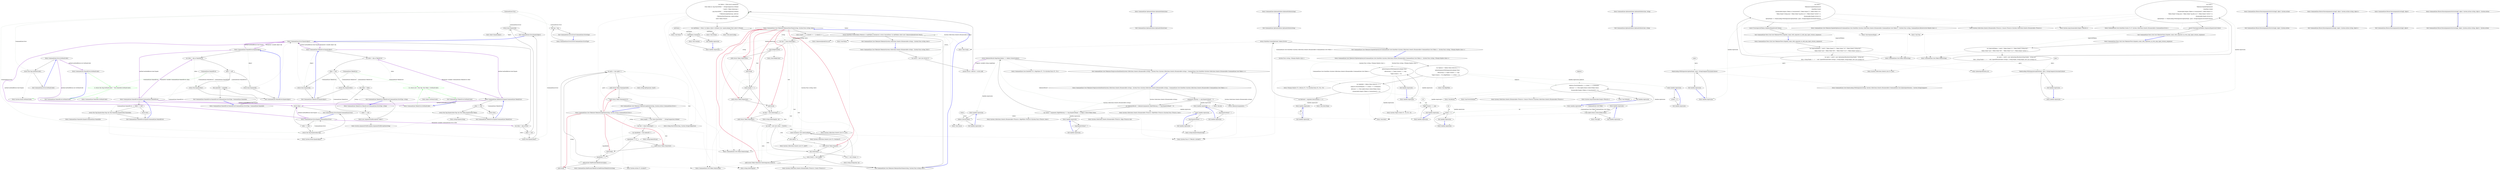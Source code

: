 digraph  {
d34 [cluster="CommandLine.TokenError.GetHashCode()", color=green, community=0, label="14: return new { this.Tag, this.Token }.GetHashCode();", span="164-164"];
d87 [label="CommandLine.TokenError", span=""];
d33 [cluster="CommandLine.TokenError.GetHashCode()", label="Entry CommandLine.TokenError.GetHashCode()", span="162-162"];
d35 [cluster="CommandLine.TokenError.GetHashCode()", label="Exit CommandLine.TokenError.GetHashCode()", span="162-162"];
d36 [cluster="object.GetHashCode()", label="Entry object.GetHashCode()", span="0-0"];
d55 [cluster="CommandLine.NamedError.GetHashCode()", color=green, community=0, label="4: return this.Tag.GetHashCode() ^ this.NameInfo.GetHashCode();", span="237-237"];
d88 [label="CommandLine.NamedError", span=""];
d54 [cluster="CommandLine.NamedError.GetHashCode()", label="Entry CommandLine.NamedError.GetHashCode()", span="235-235"];
d56 [cluster="CommandLine.NamedError.GetHashCode()", label="Exit CommandLine.NamedError.GetHashCode()", span="235-235"];
d14 [cluster="System.Enum.GetHashCode()", label="Entry System.Enum.GetHashCode()", span="0-0"];
d57 [cluster="CommandLine.NameInfo.GetHashCode()", label="Entry CommandLine.NameInfo.GetHashCode()", span="98-98"];
d23 [cluster="CommandLine.TokenError.TokenError(CommandLine.ErrorType, string)", label="this.token = token", span="131-131"];
d29 [cluster="CommandLine.TokenError.Equals(object)", label="return this.Equals(other);", span="152-152"];
d30 [cluster="CommandLine.TokenError.Equals(object)", label="return base.Equals(obj);", span="155-155"];
d39 [cluster="CommandLine.TokenError.Equals(CommandLine.TokenError)", label="return this.Tag.Equals(other.Tag) && this.Token.Equals(other.Token);", span="179-179"];
d11 [cluster="CommandLine.Error.GetHashCode()", label="Entry CommandLine.Error.GetHashCode()", span="98-98"];
d45 [cluster="CommandLine.NamedError.NamedError(CommandLine.ErrorType, CommandLine.NameInfo)", label="this.nameInfo = nameInfo", span="204-204"];
d50 [cluster="CommandLine.NamedError.Equals(object)", label="return this.Equals(other);", span="225-225"];
d51 [cluster="CommandLine.NamedError.Equals(object)", label="return base.Equals(obj);", span="228-228"];
d60 [cluster="CommandLine.NamedError.Equals(CommandLine.NamedError)", label="return this.Tag.Equals(other.Tag) && this.NameInfo.Equals(other.NameInfo);", span="252-252"];
d12 [cluster="CommandLine.Error.GetHashCode()", label="return this.Tag.GetHashCode();", span="100-100"];
d20 [cluster="CommandLine.TokenError.TokenError(CommandLine.ErrorType, string)", label="Entry CommandLine.TokenError.TokenError(CommandLine.ErrorType, string)", span="126-126"];
d21 [cluster="CommandLine.TokenError.TokenError(CommandLine.ErrorType, string)", label="token == null", span="129-129"];
d24 [cluster="CommandLine.TokenError.TokenError(CommandLine.ErrorType, string)", label="Exit CommandLine.TokenError.TokenError(CommandLine.ErrorType, string)", span="126-126"];
d27 [cluster="CommandLine.TokenError.Equals(object)", label="var other = obj as TokenError", span="149-149"];
d28 [cluster="CommandLine.TokenError.Equals(object)", label="other != null", span="150-150"];
d31 [cluster="CommandLine.TokenError.Equals(object)", label="Exit CommandLine.TokenError.Equals(object)", span="147-147"];
d32 [cluster="CommandLine.TokenError.Equals(CommandLine.TokenError)", label="Entry CommandLine.TokenError.Equals(CommandLine.TokenError)", span="172-172"];
d26 [cluster="CommandLine.TokenError.Equals(object)", label="Entry CommandLine.TokenError.Equals(object)", span="147-147"];
d3 [cluster="CommandLine.Error.Equals(object)", label="Entry CommandLine.Error.Equals(object)", span="83-83"];
d37 [cluster="CommandLine.TokenError.Equals(CommandLine.TokenError)", label="other == null", span="174-174"];
d40 [cluster="CommandLine.TokenError.Equals(CommandLine.TokenError)", label="Exit CommandLine.TokenError.Equals(CommandLine.TokenError)", span="172-172"];
d19 [cluster="System.Enum.Equals(object)", label="Entry System.Enum.Equals(object)", span="0-0"];
d41 [cluster="string.Equals(string)", label="Entry string.Equals(string)", span="0-0"];
d13 [cluster="CommandLine.Error.GetHashCode()", label="Exit CommandLine.Error.GetHashCode()", span="98-98"];
d44 [cluster="CommandLine.NamedError.NamedError(CommandLine.ErrorType, CommandLine.NameInfo)", label="Entry CommandLine.NamedError.NamedError(CommandLine.ErrorType, CommandLine.NameInfo)", span="201-201"];
d46 [cluster="CommandLine.NamedError.NamedError(CommandLine.ErrorType, CommandLine.NameInfo)", label="Exit CommandLine.NamedError.NamedError(CommandLine.ErrorType, CommandLine.NameInfo)", span="201-201"];
d48 [cluster="CommandLine.NamedError.Equals(object)", label="var other = obj as NamedError", span="222-222"];
d49 [cluster="CommandLine.NamedError.Equals(object)", label="other != null", span="223-223"];
d52 [cluster="CommandLine.NamedError.Equals(object)", label="Exit CommandLine.NamedError.Equals(object)", span="220-220"];
d53 [cluster="CommandLine.NamedError.Equals(CommandLine.NamedError)", label="Entry CommandLine.NamedError.Equals(CommandLine.NamedError)", span="245-245"];
d47 [cluster="CommandLine.NamedError.Equals(object)", label="Entry CommandLine.NamedError.Equals(object)", span="220-220"];
d58 [cluster="CommandLine.NamedError.Equals(CommandLine.NamedError)", label="other == null", span="247-247"];
d61 [cluster="CommandLine.NamedError.Equals(CommandLine.NamedError)", label="Exit CommandLine.NamedError.Equals(CommandLine.NamedError)", span="245-245"];
d62 [cluster="CommandLine.NameInfo.Equals(CommandLine.NameInfo)", label="Entry CommandLine.NameInfo.Equals(CommandLine.NameInfo)", span="108-108"];
d86 [label="CommandLine.Error", span=""];
d22 [cluster="CommandLine.TokenError.TokenError(CommandLine.ErrorType, string)", label="throw new ArgumentNullException(''token'');", span="129-129"];
d16 [cluster="CommandLine.Error.Equals(CommandLine.Error)", label="return false;", span="112-112"];
d8 [cluster="CommandLine.Error.Equals(object)", label="Exit CommandLine.Error.Equals(object)", span="83-83"];
d4 [cluster="CommandLine.Error.Equals(object)", label="var other = obj as Error", span="85-85"];
d7 [cluster="CommandLine.Error.Equals(object)", label="return base.Equals(obj);", span="91-91"];
d9 [cluster="CommandLine.Error.Equals(CommandLine.Error)", label="Entry CommandLine.Error.Equals(CommandLine.Error)", span="108-108"];
d38 [cluster="CommandLine.TokenError.Equals(CommandLine.TokenError)", label="return false;", span="176-176"];
d17 [cluster="CommandLine.Error.Equals(CommandLine.Error)", label="return this.Tag.Equals(other.Tag);", span="115-115"];
d59 [cluster="CommandLine.NamedError.Equals(CommandLine.NamedError)", label="return false;", span="249-249"];
d1 [cluster="CommandLine.Error.Error(CommandLine.ErrorType)", label="this.tag = tag", span="67-67"];
d6 [cluster="CommandLine.Error.Equals(object)", label="return this.Equals(other);", span="88-88"];
d25 [cluster="System.ArgumentNullException.ArgumentNullException(string)", label="Entry System.ArgumentNullException.ArgumentNullException(string)", span="0-0"];
d15 [cluster="CommandLine.Error.Equals(CommandLine.Error)", label="other == null", span="110-110"];
d18 [cluster="CommandLine.Error.Equals(CommandLine.Error)", label="Exit CommandLine.Error.Equals(CommandLine.Error)", span="108-108"];
d5 [cluster="CommandLine.Error.Equals(object)", label="other != null", span="86-86"];
d10 [cluster="object.Equals(object)", label="Entry object.Equals(object)", span="0-0"];
d0 [cluster="CommandLine.Error.Error(CommandLine.ErrorType)", label="Entry CommandLine.Error.Error(CommandLine.ErrorType)", span="65-65"];
d2 [cluster="CommandLine.Error.Error(CommandLine.ErrorType)", label="Exit CommandLine.Error.Error(CommandLine.ErrorType)", span="65-65"];
m0_130 [cluster="string.Split(params char[])", file="NameInfo.cs", label="Entry string.Split(params char[])", span="0-0"];
m0_62 [cluster="CSharpx.Maybe<T1>.Return<T1, T2>(System.Func<T1, T2>, T2)", file="NameInfo.cs", label="Entry CSharpx.Maybe<T1>.Return<T1, T2>(System.Func<T1, T2>, T2)", span="126-126"];
m0_14 [cluster="Unk.nameLookup", file="NameInfo.cs", label="Entry Unk.nameLookup", span=""];
m0_75 [cluster="System.Collections.Generic.IEnumerable<TSource>.Concat<TSource>(System.Collections.Generic.IEnumerable<TSource>)", file="NameInfo.cs", label="Entry System.Collections.Generic.IEnumerable<TSource>.Concat<TSource>(System.Collections.Generic.IEnumerable<TSource>)", span="0-0"];
m0_128 [cluster="CommandLine.BadFormatTokenError.BadFormatTokenError(string)", file="NameInfo.cs", label="Entry CommandLine.BadFormatTokenError.BadFormatTokenError(string)", span="196-196"];
m0_8 [cluster="string.StartsWith(string, System.StringComparison)", file="NameInfo.cs", label="Entry string.StartsWith(string, System.StringComparison)", span="0-0"];
m0_56 [cluster="Unk.SkipWhile", file="NameInfo.cs", label="Entry Unk.SkipWhile", span=""];
m0_108 [cluster="CommandLine.Core.Token.Name(string)", file="NameInfo.cs", label="Entry CommandLine.Core.Token.Name(string)", span="19-19"];
m0_129 [cluster="System.Action<T>.Invoke(T)", file="NameInfo.cs", label="Entry System.Action<T>.Invoke(T)", span="0-0"];
m0_30 [cluster="Unk.Any", file="NameInfo.cs", label="Entry Unk.Any", span=""];
m0_9 [cluster="CommandLine.Core.Token.Value(string)", file="NameInfo.cs", label="Entry CommandLine.Core.Token.Value(string)", span="24-24"];
m0_13 [cluster="Unk.IsName", file="NameInfo.cs", label="Entry Unk.IsName", span=""];
m0_32 [cluster="System.Func<T, TResult>.Invoke(T)", file="NameInfo.cs", label="Entry System.Func<T, TResult>.Invoke(T)", span="0-0"];
m0_15 [cluster="Unk.Where", file="NameInfo.cs", label="Entry Unk.Where", span=""];
m0_18 [cluster="Unk.Create", file="NameInfo.cs", label="Entry Unk.Create", span=""];
m0_74 [cluster="System.Linq.Enumerable.Empty<TResult>()", file="NameInfo.cs", label="Entry System.Linq.Enumerable.Empty<TResult>()", span="0-0"];
m0_109 [cluster="string.Substring(int, int)", file="NameInfo.cs", label="Entry string.Substring(int, int)", span="0-0"];
m0_110 [cluster="string.String(char, int)", file="NameInfo.cs", label="Entry string.String(char, int)", span="0-0"];
m0_22 [cluster="Unk.Contains", file="NameInfo.cs", label="Entry Unk.Contains", span=""];
m0_73 [cluster="Unk.ToMaybe", file="NameInfo.cs", label="Entry Unk.ToMaybe", span=""];
m0_61 [cluster="System.Tuple.Create<T1, T2>(T1, T2)", file="NameInfo.cs", label="Entry System.Tuple.Create<T1, T2>(T1, T2)", span="0-0"];
m0_80 [cluster="lambda expression", file="NameInfo.cs", label="Entry lambda expression", span="56-56"];
m0_20 [cluster="lambda expression", file="NameInfo.cs", label="!unkTokens.Contains(x)", span="29-29"];
m0_19 [cluster="lambda expression", file="NameInfo.cs", label="Entry lambda expression", span="29-29"];
m0_21 [cluster="lambda expression", file="NameInfo.cs", label="Exit lambda expression", span="29-29"];
m0_37 [cluster="lambda expression", file="NameInfo.cs", label="Entry lambda expression", span="36-36"];
m0_41 [cluster="lambda expression", file="NameInfo.cs", label="Entry lambda expression", span="38-38"];
m0_44 [cluster="lambda expression", file="NameInfo.cs", label="Entry lambda expression", span="39-39"];
m0_48 [cluster="lambda expression", file="NameInfo.cs", label="tokens.Concat(values)", span="40-40"];
m0_47 [cluster="lambda expression", file="NameInfo.cs", label="Entry lambda expression", span="40-40"];
m0_38 [cluster="lambda expression", file="NameInfo.cs", label="arg.EqualsOrdinal(''--'')", span="36-36"];
m0_39 [cluster="lambda expression", file="NameInfo.cs", label="Exit lambda expression", span="36-36"];
m0_42 [cluster="lambda expression", file="NameInfo.cs", label="!arg.EqualsOrdinal(''--'')", span="38-38"];
m0_43 [cluster="lambda expression", file="NameInfo.cs", label="Exit lambda expression", span="38-38"];
m0_45 [cluster="lambda expression", file="NameInfo.cs", label="!arg.EqualsOrdinal(''--'')", span="39-39"];
m0_46 [cluster="lambda expression", file="NameInfo.cs", label="Exit lambda expression", span="39-39"];
m0_49 [cluster="lambda expression", file="NameInfo.cs", label="Exit lambda expression", span="40-40"];
m0_59 [cluster="lambda expression", file="NameInfo.cs", label="optionSequenceWithSeparatorLookup(t.Text)\r\n                    .Return(sep => Tuple.Create(i + 1, sep),\r\n                        Tuple.Create(-1, '\0'))", span="50-52"];
m0_58 [cluster="lambda expression", file="NameInfo.cs", label="Entry lambda expression", span="49-52"];
m0_66 [cluster="lambda expression", file="NameInfo.cs", label="Entry lambda expression", span="52-52"];
m0_70 [cluster="lambda expression", file="NameInfo.cs", label="replaces.FirstOrDefault(x => x.Item1 == i).ToMaybe()\r\n                            .Return(r => t.Text.Split(r.Item2).Select(Token.Value),\r\n                                Enumerable.Empty<Token>().Concat(new[]{ t }))", span="55-57"];
m0_69 [cluster="lambda expression", file="NameInfo.cs", label="Entry lambda expression", span="54-57"];
m0_84 [cluster="lambda expression", file="NameInfo.cs", label="Entry lambda expression", span="59-59"];
m0_64 [cluster="lambda expression", file="NameInfo.cs", label="Tuple.Create(i + 1, sep)", span="51-51"];
m0_60 [cluster="lambda expression", file="NameInfo.cs", label="Exit lambda expression", span="49-52"];
m0_63 [cluster="lambda expression", file="NameInfo.cs", label="Entry lambda expression", span="51-51"];
m0_65 [cluster="lambda expression", file="NameInfo.cs", label="Exit lambda expression", span="51-51"];
m0_67 [cluster="lambda expression", file="NameInfo.cs", label="x.Item1 < 0", span="52-52"];
m0_68 [cluster="lambda expression", file="NameInfo.cs", label="Exit lambda expression", span="52-52"];
m0_78 [cluster="lambda expression", file="NameInfo.cs", label="x.Item1 == i", span="55-55"];
m0_81 [cluster="lambda expression", file="NameInfo.cs", label="t.Text.Split(r.Item2).Select(Token.Value)", span="56-56"];
m0_71 [cluster="lambda expression", file="NameInfo.cs", label="Exit lambda expression", span="54-57"];
m0_77 [cluster="lambda expression", file="NameInfo.cs", label="Entry lambda expression", span="55-55"];
m0_79 [cluster="lambda expression", file="NameInfo.cs", label="Exit lambda expression", span="55-55"];
m0_82 [cluster="lambda expression", file="NameInfo.cs", label="Exit lambda expression", span="56-56"];
m0_85 [cluster="lambda expression", file="NameInfo.cs", label=x, span="59-59"];
m0_86 [cluster="lambda expression", file="NameInfo.cs", label="Exit lambda expression", span="59-59"];
m0_34 [cluster="System.Collections.Generic.IEnumerable<TSource>.Skip<TSource>(int)", file="NameInfo.cs", label="Entry System.Collections.Generic.IEnumerable<TSource>.Skip<TSource>(int)", span="0-0"];
m0_10 [cluster="CommandLine.Core.Tokenizer.TokenizeLongName(string, System.Action<CommandLine.Error>)", file="NameInfo.cs", label="Entry CommandLine.Core.Tokenizer.TokenizeLongName(string, System.Action<CommandLine.Error>)", span="109-109"];
m0_114 [cluster="CommandLine.Core.Tokenizer.TokenizeLongName(string, System.Action<CommandLine.Error>)", file="NameInfo.cs", label="value.Length > 2 && value.StartsWith(''--'', StringComparison.Ordinal)", span="113-113"];
m0_118 [cluster="CommandLine.Core.Tokenizer.TokenizeLongName(string, System.Action<CommandLine.Error>)", file="NameInfo.cs", label="yield return Token.Name(text);", span="119-119"];
m0_119 [cluster="CommandLine.Core.Tokenizer.TokenizeLongName(string, System.Action<CommandLine.Error>)", file="NameInfo.cs", label="yield break;", span="120-120"];
m0_122 [cluster="CommandLine.Core.Tokenizer.TokenizeLongName(string, System.Action<CommandLine.Error>)", file="NameInfo.cs", label="yield break;", span="125-125"];
m0_124 [cluster="CommandLine.Core.Tokenizer.TokenizeLongName(string, System.Action<CommandLine.Error>)", file="NameInfo.cs", label="yield return Token.Name(parts[0]);", span="128-128"];
m0_125 [cluster="CommandLine.Core.Tokenizer.TokenizeLongName(string, System.Action<CommandLine.Error>)", file="NameInfo.cs", label="yield return Token.Value(parts[1]);", span="129-129"];
m0_115 [cluster="CommandLine.Core.Tokenizer.TokenizeLongName(string, System.Action<CommandLine.Error>)", file="NameInfo.cs", label="var text = value.Substring(2)", span="115-115"];
m0_121 [cluster="CommandLine.Core.Tokenizer.TokenizeLongName(string, System.Action<CommandLine.Error>)", file="NameInfo.cs", label="onError(new BadFormatTokenError(value))", span="124-124"];
m0_116 [cluster="CommandLine.Core.Tokenizer.TokenizeLongName(string, System.Action<CommandLine.Error>)", file="NameInfo.cs", label="var equalIndex = text.IndexOf('=')", span="116-116"];
m0_123 [cluster="CommandLine.Core.Tokenizer.TokenizeLongName(string, System.Action<CommandLine.Error>)", file="NameInfo.cs", label="var parts = text.Split('=')", span="127-127"];
m0_117 [cluster="CommandLine.Core.Tokenizer.TokenizeLongName(string, System.Action<CommandLine.Error>)", file="NameInfo.cs", label="equalIndex <= 0", span="117-117"];
m0_120 [cluster="CommandLine.Core.Tokenizer.TokenizeLongName(string, System.Action<CommandLine.Error>)", file="NameInfo.cs", label="equalIndex == 1", span="122-122"];
m0_126 [cluster="CommandLine.Core.Tokenizer.TokenizeLongName(string, System.Action<CommandLine.Error>)", file="NameInfo.cs", label="Exit CommandLine.Core.Tokenizer.TokenizeLongName(string, System.Action<CommandLine.Error>)", span="109-109"];
m0_33 [cluster="System.Collections.Generic.IEnumerable<TSource>.SkipWhile<TSource>(System.Func<TSource, bool>)", file="NameInfo.cs", label="Entry System.Collections.Generic.IEnumerable<TSource>.SkipWhile<TSource>(System.Func<TSource, bool>)", span="0-0"];
m0_17 [cluster="Unk.Concat", file="NameInfo.cs", label="Entry Unk.Concat", span=""];
m0_40 [cluster="string.EqualsOrdinal(string)", file="NameInfo.cs", label="Entry string.EqualsOrdinal(string)", span="35-35"];
m0_31 [cluster="System.Collections.Generic.IEnumerable<TSource>.TakeWhile<TSource>(System.Func<TSource, bool>)", file="NameInfo.cs", label="Entry System.Collections.Generic.IEnumerable<TSource>.TakeWhile<TSource>(System.Func<TSource, bool>)", span="0-0"];
m0_127 [cluster="string.IndexOf(char)", file="NameInfo.cs", label="Entry string.IndexOf(char)", span="0-0"];
m0_35 [cluster="Unk.Select", file="NameInfo.cs", label="Entry Unk.Select", span=""];
m0_36 [cluster="CommandLine.Core.StatePair<T1>.MapValue<T1, T2>(System.Func<T1, T2>)", file="NameInfo.cs", label="Entry CommandLine.Core.StatePair<T1>.MapValue<T1, T2>(System.Func<T1, T2>)", span="66-66"];
m0_0 [cluster="CommandLine.Core.Tokenizer.Tokenize(System.Collections.Generic.IEnumerable<string>, System.Func<string, bool>)", file="NameInfo.cs", label="Entry CommandLine.Core.Tokenizer.Tokenize(System.Collections.Generic.IEnumerable<string>, System.Func<string, bool>)", span="12-12"];
m0_1 [cluster="CommandLine.Core.Tokenizer.Tokenize(System.Collections.Generic.IEnumerable<string>, System.Func<string, bool>)", file="NameInfo.cs", label="var errors = new List<Error>()", span="16-16"];
m0_3 [cluster="CommandLine.Core.Tokenizer.Tokenize(System.Collections.Generic.IEnumerable<string>, System.Func<string, bool>)", file="NameInfo.cs", label="var tokens = (from arg in arguments\r\n                          from token in !arg.StartsWith(''-'', StringComparison.Ordinal)\r\n                               ? new[] { Token.Value(arg) }\r\n                               : arg.StartsWith(''--'', StringComparison.Ordinal)\r\n                                     ? TokenizeLongName(arg, onError)\r\n                                     : TokenizeShortName(arg, nameLookup)\r\n                          select token).ToList()", span="19-25"];
m0_4 [cluster="CommandLine.Core.Tokenizer.Tokenize(System.Collections.Generic.IEnumerable<string>, System.Func<string, bool>)", file="NameInfo.cs", label="var unkTokens = (from t in tokens where t.IsName() && !nameLookup(t.Text) select t).ToList()", span="27-27"];
m0_2 [cluster="CommandLine.Core.Tokenizer.Tokenize(System.Collections.Generic.IEnumerable<string>, System.Func<string, bool>)", file="NameInfo.cs", label="Action<Error> onError = errors.Add", span="17-17"];
m0_5 [cluster="CommandLine.Core.Tokenizer.Tokenize(System.Collections.Generic.IEnumerable<string>, System.Func<string, bool>)", file="NameInfo.cs", label="return StatePair.Create(tokens.Where(x=>!unkTokens.Contains(x)), errors.Concat(from t in unkTokens select new UnknownOptionError(t.Text)));", span="29-29"];
m0_6 [cluster="CommandLine.Core.Tokenizer.Tokenize(System.Collections.Generic.IEnumerable<string>, System.Func<string, bool>)", file="NameInfo.cs", label="Exit CommandLine.Core.Tokenizer.Tokenize(System.Collections.Generic.IEnumerable<string>, System.Func<string, bool>)", span="12-12"];
m0_23 [cluster="CommandLine.Core.Tokenizer.PreprocessDashDash(System.Collections.Generic.IEnumerable<string>, System.Func<System.Collections.Generic.IEnumerable<string>, CommandLine.Core.StatePair<System.Collections.Generic.IEnumerable<CommandLine.Core.Token>>>)", file="NameInfo.cs", label="Entry CommandLine.Core.Tokenizer.PreprocessDashDash(System.Collections.Generic.IEnumerable<string>, System.Func<System.Collections.Generic.IEnumerable<string>, CommandLine.Core.StatePair<System.Collections.Generic.IEnumerable<CommandLine.Core.Token>>>)", span="32-32"];
m0_24 [cluster="CommandLine.Core.Tokenizer.PreprocessDashDash(System.Collections.Generic.IEnumerable<string>, System.Func<System.Collections.Generic.IEnumerable<string>, CommandLine.Core.StatePair<System.Collections.Generic.IEnumerable<CommandLine.Core.Token>>>)", file="NameInfo.cs", label="arguments.Any(arg => arg.EqualsOrdinal(''--''))", span="36-36"];
m0_25 [cluster="CommandLine.Core.Tokenizer.PreprocessDashDash(System.Collections.Generic.IEnumerable<string>, System.Func<System.Collections.Generic.IEnumerable<string>, CommandLine.Core.StatePair<System.Collections.Generic.IEnumerable<CommandLine.Core.Token>>>)", file="NameInfo.cs", label="var tokenizerResult = tokenizer(arguments.TakeWhile(arg => !arg.EqualsOrdinal(''--'')))", span="38-38"];
m0_26 [cluster="CommandLine.Core.Tokenizer.PreprocessDashDash(System.Collections.Generic.IEnumerable<string>, System.Func<System.Collections.Generic.IEnumerable<string>, CommandLine.Core.StatePair<System.Collections.Generic.IEnumerable<CommandLine.Core.Token>>>)", file="NameInfo.cs", label="var values = arguments.SkipWhile(arg => !arg.EqualsOrdinal(''--'')).Skip(1).Select(Token.Value)", span="39-39"];
m0_28 [cluster="CommandLine.Core.Tokenizer.PreprocessDashDash(System.Collections.Generic.IEnumerable<string>, System.Func<System.Collections.Generic.IEnumerable<string>, CommandLine.Core.StatePair<System.Collections.Generic.IEnumerable<CommandLine.Core.Token>>>)", file="NameInfo.cs", label="return tokenizer(arguments);", span="42-42"];
m0_27 [cluster="CommandLine.Core.Tokenizer.PreprocessDashDash(System.Collections.Generic.IEnumerable<string>, System.Func<System.Collections.Generic.IEnumerable<string>, CommandLine.Core.StatePair<System.Collections.Generic.IEnumerable<CommandLine.Core.Token>>>)", file="NameInfo.cs", label="return tokenizerResult.MapValue(tokens => tokens.Concat(values));", span="40-40"];
m0_29 [cluster="CommandLine.Core.Tokenizer.PreprocessDashDash(System.Collections.Generic.IEnumerable<string>, System.Func<System.Collections.Generic.IEnumerable<string>, CommandLine.Core.StatePair<System.Collections.Generic.IEnumerable<CommandLine.Core.Token>>>)", file="NameInfo.cs", label="Exit CommandLine.Core.Tokenizer.PreprocessDashDash(System.Collections.Generic.IEnumerable<string>, System.Func<System.Collections.Generic.IEnumerable<string>, CommandLine.Core.StatePair<System.Collections.Generic.IEnumerable<CommandLine.Core.Token>>>)", span="32-32"];
m0_12 [cluster="Unk.ToList", file="NameInfo.cs", label="Entry Unk.ToList", span=""];
m0_76 [cluster="Unk.Return", file="NameInfo.cs", label="Entry Unk.Return", span=""];
m0_112 [cluster="System.Collections.Generic.List<T>.Add(T)", file="NameInfo.cs", label="Entry System.Collections.Generic.List<T>.Add(T)", span="0-0"];
m0_107 [cluster="char.IsDigit(char)", file="NameInfo.cs", label="Entry char.IsDigit(char)", span="0-0"];
m0_7 [cluster="System.Collections.Generic.List<T>.List()", file="NameInfo.cs", label="Entry System.Collections.Generic.List<T>.List()", span="0-0"];
m0_16 [cluster="UnknownOptionError.cstr", file="NameInfo.cs", label="Entry UnknownOptionError.cstr", span=""];
m0_113 [cluster="System.Collections.Generic.IEnumerable<TSource>.Count<TSource>()", file="NameInfo.cs", label="Entry System.Collections.Generic.IEnumerable<TSource>.Count<TSource>()", span="0-0"];
m0_57 [cluster="Unk.SelectMany", file="NameInfo.cs", label="Entry Unk.SelectMany", span=""];
m0_72 [cluster="Unk.FirstOrDefault", file="NameInfo.cs", label="Entry Unk.FirstOrDefault", span=""];
m0_83 [cluster="Unk.Split", file="NameInfo.cs", label="Entry Unk.Split", span=""];
m0_11 [cluster="CommandLine.Core.Tokenizer.TokenizeShortName(string, System.Func<string, bool>)", file="NameInfo.cs", label="Entry CommandLine.Core.Tokenizer.TokenizeShortName(string, System.Func<string, bool>)", span="64-64"];
m0_87 [cluster="CommandLine.Core.Tokenizer.TokenizeShortName(string, System.Func<string, bool>)", file="NameInfo.cs", label="value.Length > 1 || value[0] == '-' || value[1] != '-'", span="68-68"];
m0_90 [cluster="CommandLine.Core.Tokenizer.TokenizeShortName(string, System.Func<string, bool>)", file="NameInfo.cs", label="yield return Token.Value(value);", span="74-74"];
m0_91 [cluster="CommandLine.Core.Tokenizer.TokenizeShortName(string, System.Func<string, bool>)", file="NameInfo.cs", label="yield break;", span="75-75"];
m0_93 [cluster="CommandLine.Core.Tokenizer.TokenizeShortName(string, System.Func<string, bool>)", file="NameInfo.cs", label="yield return Token.Name(text);", span="80-80"];
m0_94 [cluster="CommandLine.Core.Tokenizer.TokenizeShortName(string, System.Func<string, bool>)", file="NameInfo.cs", label="yield break;", span="81-81"];
m0_96 [cluster="CommandLine.Core.Tokenizer.TokenizeShortName(string, System.Func<string, bool>)", file="NameInfo.cs", label="yield return Token.Name(first);", span="85-85"];
m0_102 [cluster="CommandLine.Core.Tokenizer.TokenizeShortName(string, System.Func<string, bool>)", file="NameInfo.cs", label="yield return Token.Name(n);", span="95-95"];
m0_104 [cluster="CommandLine.Core.Tokenizer.TokenizeShortName(string, System.Func<string, bool>)", file="NameInfo.cs", label="yield return Token.Value(text.Substring(seen.Count()));", span="104-104"];
m0_88 [cluster="CommandLine.Core.Tokenizer.TokenizeShortName(string, System.Func<string, bool>)", file="NameInfo.cs", label="var text = value.Substring(1)", span="70-70"];
m0_92 [cluster="CommandLine.Core.Tokenizer.TokenizeShortName(string, System.Func<string, bool>)", file="NameInfo.cs", label="value.Length == 2", span="78-78"];
m0_100 [cluster="CommandLine.Core.Tokenizer.TokenizeShortName(string, System.Func<string, bool>)", file="NameInfo.cs", label="!seen.Contains(c) && nameLookup(n)", span="92-92"];
m0_89 [cluster="CommandLine.Core.Tokenizer.TokenizeShortName(string, System.Func<string, bool>)", file="NameInfo.cs", label="char.IsDigit(text[0])", span="72-72"];
m0_95 [cluster="CommandLine.Core.Tokenizer.TokenizeShortName(string, System.Func<string, bool>)", file="NameInfo.cs", label="var first = text.Substring(0, 1)", span="84-84"];
m0_98 [cluster="CommandLine.Core.Tokenizer.TokenizeShortName(string, System.Func<string, bool>)", file="NameInfo.cs", label="text.Substring(1)", span="89-89"];
m0_103 [cluster="CommandLine.Core.Tokenizer.TokenizeShortName(string, System.Func<string, bool>)", file="NameInfo.cs", label="seen.Count() < text.Length", span="102-102"];
m0_97 [cluster="CommandLine.Core.Tokenizer.TokenizeShortName(string, System.Func<string, bool>)", file="NameInfo.cs", label="var seen = new List<char> { first[0] }", span="87-87"];
m0_101 [cluster="CommandLine.Core.Tokenizer.TokenizeShortName(string, System.Func<string, bool>)", file="NameInfo.cs", label="seen.Add(c)", span="94-94"];
m0_99 [cluster="CommandLine.Core.Tokenizer.TokenizeShortName(string, System.Func<string, bool>)", file="NameInfo.cs", label="var n = new string(c, 1)", span="91-91"];
m0_105 [cluster="CommandLine.Core.Tokenizer.TokenizeShortName(string, System.Func<string, bool>)", file="NameInfo.cs", label="Exit CommandLine.Core.Tokenizer.TokenizeShortName(string, System.Func<string, bool>)", span="64-64"];
m0_50 [cluster="CommandLine.Core.Tokenizer.ExplodeOptionList(CommandLine.Core.StatePair<System.Collections.Generic.IEnumerable<CommandLine.Core.Token>>, System.Func<string, CSharpx.Maybe<char>>)", file="NameInfo.cs", label="Entry CommandLine.Core.Tokenizer.ExplodeOptionList(CommandLine.Core.StatePair<System.Collections.Generic.IEnumerable<CommandLine.Core.Token>>, System.Func<string, CSharpx.Maybe<char>>)", span="45-45"];
m0_51 [cluster="CommandLine.Core.Tokenizer.ExplodeOptionList(CommandLine.Core.StatePair<System.Collections.Generic.IEnumerable<CommandLine.Core.Token>>, System.Func<string, CSharpx.Maybe<char>>)", file="NameInfo.cs", label="var replaces = tokens.Value.Select((t,i) =>\r\n                optionSequenceWithSeparatorLookup(t.Text)\r\n                    .Return(sep => Tuple.Create(i + 1, sep),\r\n                        Tuple.Create(-1, '\0'))).SkipWhile(x => x.Item1 < 0)", span="49-52"];
m0_52 [cluster="CommandLine.Core.Tokenizer.ExplodeOptionList(CommandLine.Core.StatePair<System.Collections.Generic.IEnumerable<CommandLine.Core.Token>>, System.Func<string, CSharpx.Maybe<char>>)", file="NameInfo.cs", label="var exploded = tokens.Value.Select((t, i) =>\r\n                        replaces.FirstOrDefault(x => x.Item1 == i).ToMaybe()\r\n                            .Return(r => t.Text.Split(r.Item2).Select(Token.Value),\r\n                                Enumerable.Empty<Token>().Concat(new[]{ t })))", span="54-57"];
m0_54 [cluster="CommandLine.Core.Tokenizer.ExplodeOptionList(CommandLine.Core.StatePair<System.Collections.Generic.IEnumerable<CommandLine.Core.Token>>, System.Func<string, CSharpx.Maybe<char>>)", file="NameInfo.cs", label="return StatePair.Create(flattened, tokens.Errors);", span="61-61"];
m0_53 [cluster="CommandLine.Core.Tokenizer.ExplodeOptionList(CommandLine.Core.StatePair<System.Collections.Generic.IEnumerable<CommandLine.Core.Token>>, System.Func<string, CSharpx.Maybe<char>>)", file="NameInfo.cs", label="var flattened = exploded.SelectMany(x => x)", span="59-59"];
m0_55 [cluster="CommandLine.Core.Tokenizer.ExplodeOptionList(CommandLine.Core.StatePair<System.Collections.Generic.IEnumerable<CommandLine.Core.Token>>, System.Func<string, CSharpx.Maybe<char>>)", file="NameInfo.cs", label="Exit CommandLine.Core.Tokenizer.ExplodeOptionList(CommandLine.Core.StatePair<System.Collections.Generic.IEnumerable<CommandLine.Core.Token>>, System.Func<string, CSharpx.Maybe<char>>)", span="45-45"];
m0_111 [cluster="System.Collections.Generic.List<T>.Contains(T)", file="NameInfo.cs", label="Entry System.Collections.Generic.List<T>.Contains(T)", span="0-0"];
m0_106 [cluster="string.Substring(int)", file="NameInfo.cs", label="Entry string.Substring(int)", span="0-0"];
m0_131 [file="NameInfo.cs", label=unkTokens, span=""];
m0_132 [file="NameInfo.cs", label=values, span=""];
m0_133 [file="NameInfo.cs", label="System.Func<string, CSharpx.Maybe<char>>", span=""];
m0_134 [file="NameInfo.cs", label=int, span=""];
m0_135 [file="NameInfo.cs", label=replaces, span=""];
m0_136 [file="NameInfo.cs", label=int, span=""];
m0_137 [file="NameInfo.cs", label="CommandLine.Core.Token", span=""];
m1_0 [cluster="CommandLine.OptionAttribute.OptionAttribute(char)", file="ReflectionExtensions.cs", label="Entry CommandLine.OptionAttribute.OptionAttribute(char)", span="45-45"];
m1_1 [cluster="CommandLine.OptionAttribute.OptionAttribute(char)", file="ReflectionExtensions.cs", label="Exit CommandLine.OptionAttribute.OptionAttribute(char)", span="45-45"];
m1_2 [cluster="CommandLine.OptionAttribute.OptionAttribute(string)", file="ReflectionExtensions.cs", label="Entry CommandLine.OptionAttribute.OptionAttribute(string)", span="54-54"];
m1_3 [cluster="CommandLine.OptionAttribute.OptionAttribute(string)", file="ReflectionExtensions.cs", label="Exit CommandLine.OptionAttribute.OptionAttribute(string)", span="54-54"];
m1_4 [cluster="CommandLine.OptionAttribute.OptionAttribute(char, string)", file="ReflectionExtensions.cs", label="Entry CommandLine.OptionAttribute.OptionAttribute(char, string)", span="64-64"];
m1_5 [cluster="CommandLine.OptionAttribute.OptionAttribute(char, string)", file="ReflectionExtensions.cs", label="Exit CommandLine.OptionAttribute.OptionAttribute(char, string)", span="64-64"];
m2_10 [cluster="System.Linq.Enumerable.Empty<TResult>()", file="Token.cs", label="Entry System.Linq.Enumerable.Empty<TResult>()", span="0-0"];
m2_12 [cluster="CommandLine.Core.StatePair.Create<T>(T, System.Collections.Generic.IEnumerable<CommandLine.Error>)", file="Token.cs", label="Entry CommandLine.Core.StatePair.Create<T>(T, System.Collections.Generic.IEnumerable<CommandLine.Error>)", span="58-58"];
m2_20 [cluster="CommandLine.Tests.Unit.Core.TokenizerTests.Explode_scalar_with_separator_in_even_args_input_returns_sequence()", file="Token.cs", label="Entry CommandLine.Tests.Unit.Core.TokenizerTests.Explode_scalar_with_separator_in_even_args_input_returns_sequence()", span="37-37"];
m2_21 [cluster="CommandLine.Tests.Unit.Core.TokenizerTests.Explode_scalar_with_separator_in_even_args_input_returns_sequence()", file="Token.cs", label="var expectedTokens = new[] { Token.Name(''x''), Token.Name(''string-seq''),\r\n                Token.Value(''aaa''), Token.Value(''bb''),  Token.Value(''cccc''), Token.Name(''switch'') }", span="40-41"];
m2_22 [cluster="CommandLine.Tests.Unit.Core.TokenizerTests.Explode_scalar_with_separator_in_even_args_input_returns_sequence()", file="Token.cs", label="var specs = new[] { new OptionSpecification(string.Empty, ''string-seq'',\r\n                false, string.Empty, -1, -1, ',', null, typeof(IEnumerable<string>), string.Empty, string.Empty, new List<string>())}", span="42-43"];
m2_24 [cluster="CommandLine.Tests.Unit.Core.TokenizerTests.Explode_scalar_with_separator_in_even_args_input_returns_sequence()", file="Token.cs", label="Assert.True(expectedTokens.SequenceEqual(result.Value))", span="55-55"];
m2_23 [cluster="CommandLine.Tests.Unit.Core.TokenizerTests.Explode_scalar_with_separator_in_even_args_input_returns_sequence()", file="Token.cs", label="var result =\r\n                Tokenizer.ExplodeOptionList(\r\n                    StatePair.Create(\r\n                        Enumerable.Empty<Token>().Concat(new[] { Token.Name(''x''),\r\n                            Token.Name(''string-seq''), Token.Value(''aaa,bb,cccc''), Token.Name(''switch'') }),\r\n                        Enumerable.Empty<Error>()),\r\n                        optionName => NameLookup.WithSeparator(optionName, specs, StringComparer.InvariantCulture))", span="46-52"];
m2_25 [cluster="CommandLine.Tests.Unit.Core.TokenizerTests.Explode_scalar_with_separator_in_even_args_input_returns_sequence()", file="Token.cs", label="Exit CommandLine.Tests.Unit.Core.TokenizerTests.Explode_scalar_with_separator_in_even_args_input_returns_sequence()", span="37-37"];
m2_8 [cluster="OptionSpecification.cstr", file="Token.cs", label="Entry OptionSpecification.cstr", span=""];
m2_19 [cluster="CommandLine.Core.NameLookup.WithSeparator(string, System.Collections.Generic.IEnumerable<CommandLine.Core.OptionSpecification>, System.StringComparer)", file="Token.cs", label="Entry CommandLine.Core.NameLookup.WithSeparator(string, System.Collections.Generic.IEnumerable<CommandLine.Core.OptionSpecification>, System.StringComparer)", span="16-16"];
m2_15 [cluster="Unk.True", file="Token.cs", label="Entry Unk.True", span=""];
m2_0 [cluster="CommandLine.Tests.Unit.Core.TokenizerTests.Explode_scalar_with_separator_in_odd_args_input_returns_sequence()", file="Token.cs", label="Entry CommandLine.Tests.Unit.Core.TokenizerTests.Explode_scalar_with_separator_in_odd_args_input_returns_sequence()", span="13-13"];
m2_1 [cluster="CommandLine.Tests.Unit.Core.TokenizerTests.Explode_scalar_with_separator_in_odd_args_input_returns_sequence()", file="Token.cs", label="var expectedTokens = new[] { Token.Name(''i''), Token.Value(''10''), Token.Name(''string-seq''),\r\n                Token.Value(''aaa''), Token.Value(''bb''),  Token.Value(''cccc''), Token.Name(''switch'') }", span="16-17"];
m2_2 [cluster="CommandLine.Tests.Unit.Core.TokenizerTests.Explode_scalar_with_separator_in_odd_args_input_returns_sequence()", file="Token.cs", label="var specs = new[] { new OptionSpecification(string.Empty, ''string-seq'',\r\n                false, string.Empty, -1, -1, ',', null, typeof(IEnumerable<string>), string.Empty, string.Empty, new List<string>())}", span="18-19"];
m2_4 [cluster="CommandLine.Tests.Unit.Core.TokenizerTests.Explode_scalar_with_separator_in_odd_args_input_returns_sequence()", file="Token.cs", label="Assert.True(expectedTokens.SequenceEqual(result.Value))", span="31-31"];
m2_3 [cluster="CommandLine.Tests.Unit.Core.TokenizerTests.Explode_scalar_with_separator_in_odd_args_input_returns_sequence()", file="Token.cs", label="var result =\r\n                Tokenizer.ExplodeOptionList(\r\n                    StatePair.Create(\r\n                        Enumerable.Empty<Token>().Concat(new[] { Token.Name(''i''), Token.Value(''10''),\r\n                            Token.Name(''string-seq''), Token.Value(''aaa,bb,cccc''), Token.Name(''switch'') }),\r\n                        Enumerable.Empty<Error>()),\r\n                        optionName => NameLookup.WithSeparator(optionName, specs, StringComparer.InvariantCulture))", span="22-28"];
m2_5 [cluster="CommandLine.Tests.Unit.Core.TokenizerTests.Explode_scalar_with_separator_in_odd_args_input_returns_sequence()", file="Token.cs", label="Exit CommandLine.Tests.Unit.Core.TokenizerTests.Explode_scalar_with_separator_in_odd_args_input_returns_sequence()", span="13-13"];
m2_26 [cluster="lambda expression", file="Token.cs", label="Entry lambda expression", span="52-52"];
m2_17 [cluster="lambda expression", file="Token.cs", label="NameLookup.WithSeparator(optionName, specs, StringComparer.InvariantCulture)", span="28-28"];
m2_16 [cluster="lambda expression", file="Token.cs", label="Entry lambda expression", span="28-28"];
m2_18 [cluster="lambda expression", file="Token.cs", label="Exit lambda expression", span="28-28"];
m2_27 [cluster="lambda expression", file="Token.cs", label="NameLookup.WithSeparator(optionName, specs, StringComparer.InvariantCulture)", span="52-52"];
m2_28 [cluster="lambda expression", file="Token.cs", label="Exit lambda expression", span="52-52"];
m2_6 [cluster="CommandLine.Core.Token.Name(string)", file="Token.cs", label="Entry CommandLine.Core.Token.Name(string)", span="19-19"];
m2_14 [cluster="Unk.SequenceEqual", file="Token.cs", label="Entry Unk.SequenceEqual", span=""];
m2_13 [cluster="CommandLine.Core.Tokenizer.ExplodeOptionList(CommandLine.Core.StatePair<System.Collections.Generic.IEnumerable<CommandLine.Core.Token>>, System.Func<string, CommandLine.Infrastructure.Maybe<char>>)", file="Token.cs", label="Entry CommandLine.Core.Tokenizer.ExplodeOptionList(CommandLine.Core.StatePair<System.Collections.Generic.IEnumerable<CommandLine.Core.Token>>, System.Func<string, CommandLine.Infrastructure.Maybe<char>>)", span="44-44"];
m2_11 [cluster="System.Collections.Generic.IEnumerable<TSource>.Concat<TSource>(System.Collections.Generic.IEnumerable<TSource>)", file="Token.cs", label="Entry System.Collections.Generic.IEnumerable<TSource>.Concat<TSource>(System.Collections.Generic.IEnumerable<TSource>)", span="0-0"];
m2_7 [cluster="CommandLine.Core.Token.Value(string)", file="Token.cs", label="Entry CommandLine.Core.Token.Value(string)", span="24-24"];
m2_9 [cluster="System.Collections.Generic.List<T>.List()", file="Token.cs", label="Entry System.Collections.Generic.List<T>.List()", span="0-0"];
m2_29 [file="Token.cs", label=specs, span=""];
m2_30 [file="Token.cs", label=specs, span=""];
m4_4 [cluster="CommandLine.IParser.ParseArgumentsStrict(string[], object, System.Action)", file="TokenPartitioner.cs", label="Entry CommandLine.IParser.ParseArgumentsStrict(string[], object, System.Action)", span="78-78"];
m4_5 [cluster="CommandLine.IParser.ParseArgumentsStrict(string[], object, System.Action)", file="TokenPartitioner.cs", label="Exit CommandLine.IParser.ParseArgumentsStrict(string[], object, System.Action)", span="78-78"];
m4_2 [cluster="CommandLine.IParser.ParseArguments(string[], object, System.Action<string, object>)", file="TokenPartitioner.cs", label="Entry CommandLine.IParser.ParseArguments(string[], object, System.Action<string, object>)", span="64-64"];
m4_3 [cluster="CommandLine.IParser.ParseArguments(string[], object, System.Action<string, object>)", file="TokenPartitioner.cs", label="Exit CommandLine.IParser.ParseArguments(string[], object, System.Action<string, object>)", span="64-64"];
m4_0 [cluster="CommandLine.IParser.ParseArguments(string[], object)", file="TokenPartitioner.cs", label="Entry CommandLine.IParser.ParseArguments(string[], object)", span="49-49"];
m4_1 [cluster="CommandLine.IParser.ParseArguments(string[], object)", file="TokenPartitioner.cs", label="Exit CommandLine.IParser.ParseArguments(string[], object)", span="49-49"];
m4_6 [cluster="CommandLine.IParser.ParseArgumentsStrict(string[], object, System.Action<string, object>, System.Action)", file="TokenPartitioner.cs", label="Entry CommandLine.IParser.ParseArgumentsStrict(string[], object, System.Action<string, object>, System.Action)", span="95-95"];
m4_7 [cluster="CommandLine.IParser.ParseArgumentsStrict(string[], object, System.Action<string, object>, System.Action)", file="TokenPartitioner.cs", label="Exit CommandLine.IParser.ParseArgumentsStrict(string[], object, System.Action<string, object>, System.Action)", span="95-95"];
d34 -> d35  [color=green, key=0, style=solid];
d34 -> d36  [color=green, key=2, style=dotted];
d87 -> d34  [color=green, key=1, label="CommandLine.TokenError", style=dashed];
d87 -> d23  [color=darkseagreen4, key=1, label="CommandLine.TokenError", style=dashed];
d87 -> d29  [color=darkseagreen4, key=1, label="CommandLine.TokenError", style=dashed];
d87 -> d30  [color=darkseagreen4, key=1, label="CommandLine.TokenError", style=dashed];
d87 -> d39  [color=darkseagreen4, key=1, label="CommandLine.TokenError", style=dashed];
d33 -> d34  [color=green, key=0, style=solid];
d35 -> d33  [color=blue, key=0, style=bold];
d55 -> d56  [color=green, key=0, style=solid];
d55 -> d14  [color=green, key=2, style=dotted];
d55 -> d57  [color=green, key=2, style=dotted];
d88 -> d55  [color=green, key=1, label="CommandLine.NamedError", style=dashed];
d88 -> d45  [color=darkseagreen4, key=1, label="CommandLine.NamedError", style=dashed];
d88 -> d50  [color=darkseagreen4, key=1, label="CommandLine.NamedError", style=dashed];
d88 -> d51  [color=darkseagreen4, key=1, label="CommandLine.NamedError", style=dashed];
d88 -> d60  [color=darkseagreen4, key=1, label="CommandLine.NamedError", style=dashed];
d54 -> d55  [color=green, key=0, style=solid];
d56 -> d54  [color=blue, key=0, style=bold];
d23 -> d24  [key=0, style=solid];
d29 -> d31  [key=0, style=solid];
d29 -> d32  [key=2, style=dotted];
d30 -> d31  [key=0, style=solid];
d30 -> d3  [key=2, style=dotted];
d39 -> d40  [key=0, style=solid];
d39 -> d19  [key=2, style=dotted];
d39 -> d41  [key=2, style=dotted];
d11 -> d33  [color=darkorchid, key=3, label="method methodReturn int GetHashCode", style=bold];
d11 -> d54  [color=darkorchid, key=3, label="method methodReturn int GetHashCode", style=bold];
d11 -> d12  [key=0, style=solid];
d45 -> d46  [key=0, style=solid];
d50 -> d52  [key=0, style=solid];
d50 -> d53  [key=2, style=dotted];
d51 -> d52  [key=0, style=solid];
d51 -> d3  [key=2, style=dotted];
d60 -> d61  [key=0, style=solid];
d60 -> d19  [key=2, style=dotted];
d60 -> d62  [key=2, style=dotted];
d12 -> d14  [key=2, style=dotted];
d12 -> d13  [key=0, style=solid];
d20 -> d23  [color=darkseagreen4, key=1, label=string, style=dashed];
d20 -> d21  [key=0, style=solid];
d21 -> d23  [key=0, style=solid];
d21 -> d22  [key=0, style=solid];
d24 -> d20  [color=blue, key=0, style=bold];
d27 -> d29  [color=darkseagreen4, key=1, label=other, style=dashed];
d27 -> d28  [key=0, style=solid];
d28 -> d29  [key=0, style=solid];
d28 -> d30  [key=0, style=solid];
d31 -> d26  [color=blue, key=0, style=bold];
d32 -> d39  [color=darkseagreen4, key=1, label="CommandLine.TokenError", style=dashed];
d32 -> d27  [color=darkorchid, key=3, label="Parameter variable CommandLine.TokenError other", style=bold];
d32 -> d37  [key=0, style=solid];
d32 -> d16  [color=darkorchid, key=3, label="method methodReturn bool Equals", style=bold];
d26 -> d30  [color=darkseagreen4, key=1, label=object, style=dashed];
d26 -> d27  [key=0, style=solid];
d26 -> d32  [color=darkorchid, key=3, label="method methodReturn bool Equals", style=bold];
d26 -> d3  [color=darkorchid, key=3, label="method methodReturn bool Equals", style=bold];
d3 -> d26  [color=darkorchid, key=3, label="Parameter variable object obj", style=bold];
d3 -> d4  [key=0, style=solid];
d3 -> d7  [color=darkseagreen4, key=1, label=object, style=dashed];
d3 -> d9  [color=darkorchid, key=3, label="method methodReturn bool Equals", style=bold];
d3 -> d47  [color=darkorchid, key=3, label="Parameter variable object obj", style=bold];
d37 -> d39  [key=0, style=solid];
d37 -> d38  [key=0, style=solid];
d40 -> d32  [color=blue, key=0, style=bold];
d13 -> d11  [color=blue, key=0, style=bold];
d44 -> d45  [key=0, style=solid];
d46 -> d44  [color=blue, key=0, style=bold];
d48 -> d50  [color=darkseagreen4, key=1, label=other, style=dashed];
d48 -> d49  [key=0, style=solid];
d49 -> d50  [key=0, style=solid];
d49 -> d51  [key=0, style=solid];
d52 -> d47  [color=blue, key=0, style=bold];
d53 -> d60  [color=darkseagreen4, key=1, label="CommandLine.NamedError", style=dashed];
d53 -> d48  [color=darkorchid, key=3, label="Parameter variable CommandLine.NamedError other", style=bold];
d53 -> d58  [key=0, style=solid];
d53 -> d16  [color=darkorchid, key=3, label="method methodReturn bool Equals", style=bold];
d47 -> d51  [color=darkseagreen4, key=1, label=object, style=dashed];
d47 -> d3  [color=darkorchid, key=3, label="method methodReturn bool Equals", style=bold];
d47 -> d48  [key=0, style=solid];
d47 -> d53  [color=darkorchid, key=3, label="method methodReturn bool Equals", style=bold];
d58 -> d60  [key=0, style=solid];
d58 -> d59  [key=0, style=solid];
d61 -> d53  [color=blue, key=0, style=bold];
d86 -> d12  [color=darkseagreen4, key=1, label="CommandLine.Error", style=dashed];
d86 -> d1  [color=darkseagreen4, key=1, label="CommandLine.Error", style=dashed];
d86 -> d6  [color=darkseagreen4, key=1, label="CommandLine.Error", style=dashed];
d86 -> d7  [color=darkseagreen4, key=1, label="CommandLine.Error", style=dashed];
d86 -> d17  [color=darkseagreen4, key=1, label="CommandLine.Error", style=dashed];
d22 -> d24  [key=0, style=solid];
d22 -> d25  [key=2, style=dotted];
d16 -> d18  [key=0, style=solid];
d8 -> d3  [color=blue, key=0, style=bold];
d4 -> d5  [key=0, style=solid];
d4 -> d6  [color=darkseagreen4, key=1, label=other, style=dashed];
d7 -> d8  [key=0, style=solid];
d7 -> d10  [key=2, style=dotted];
d9 -> d16  [color=darkorchid, key=3, label="method methodReturn bool Equals", style=bold];
d9 -> d4  [color=darkorchid, key=3, label="Parameter variable CommandLine.Error other", style=bold];
d9 -> d15  [key=0, style=solid];
d9 -> d17  [color=darkseagreen4, key=1, label="CommandLine.Error", style=dashed];
d38 -> d40  [key=0, style=solid];
d17 -> d19  [key=2, style=dotted];
d17 -> d18  [key=0, style=solid];
d59 -> d61  [key=0, style=solid];
d1 -> d2  [key=0, style=solid];
d6 -> d8  [key=0, style=solid];
d6 -> d9  [key=2, style=dotted];
d15 -> d16  [key=0, style=solid];
d15 -> d17  [key=0, style=solid];
d18 -> d9  [color=blue, key=0, style=bold];
d5 -> d7  [key=0, style=solid];
d5 -> d6  [key=0, style=solid];
d0 -> d1  [key=0, style=solid];
d2 -> d0  [color=blue, key=0, style=bold];
m0_80 -> m0_81  [key=0, style=solid];
m0_20 -> m0_21  [key=0, style=solid];
m0_20 -> m0_22  [key=2, style=dotted];
m0_19 -> m0_20  [key=0, style=solid];
m0_21 -> m0_19  [color=blue, key=0, style=bold];
m0_37 -> m0_38  [key=0, style=solid];
m0_41 -> m0_42  [key=0, style=solid];
m0_44 -> m0_45  [key=0, style=solid];
m0_48 -> m0_49  [key=0, style=solid];
m0_48 -> m0_17  [key=2, style=dotted];
m0_47 -> m0_48  [key=0, style=solid];
m0_38 -> m0_39  [key=0, style=solid];
m0_38 -> m0_40  [key=2, style=dotted];
m0_39 -> m0_37  [color=blue, key=0, style=bold];
m0_42 -> m0_43  [key=0, style=solid];
m0_42 -> m0_40  [key=2, style=dotted];
m0_43 -> m0_41  [color=blue, key=0, style=bold];
m0_45 -> m0_46  [key=0, style=solid];
m0_45 -> m0_40  [key=2, style=dotted];
m0_46 -> m0_44  [color=blue, key=0, style=bold];
m0_49 -> m0_47  [color=blue, key=0, style=bold];
m0_59 -> m0_60  [key=0, style=solid];
m0_59 -> m0_32  [key=2, style=dotted];
m0_59 -> m0_61  [key=2, style=dotted];
m0_59 -> m0_62  [key=2, style=dotted];
m0_59 -> m0_63  [color=darkseagreen4, key=1, label="lambda expression", style=dashed];
m0_58 -> m0_59  [key=0, style=solid];
m0_58 -> m0_64  [color=darkseagreen4, key=1, label=int, style=dashed];
m0_66 -> m0_67  [key=0, style=solid];
m0_70 -> m0_71  [key=0, style=solid];
m0_70 -> m0_72  [key=2, style=dotted];
m0_70 -> m0_73  [key=2, style=dotted];
m0_70 -> m0_74  [key=2, style=dotted];
m0_70 -> m0_75  [key=2, style=dotted];
m0_70 -> m0_76  [key=2, style=dotted];
m0_70 -> m0_77  [color=darkseagreen4, key=1, label="lambda expression", style=dashed];
m0_70 -> m0_80  [color=darkseagreen4, key=1, label="lambda expression", style=dashed];
m0_69 -> m0_70  [key=0, style=solid];
m0_69 -> m0_78  [color=darkseagreen4, key=1, label=int, style=dashed];
m0_69 -> m0_81  [color=darkseagreen4, key=1, label="CommandLine.Core.Token", style=dashed];
m0_84 -> m0_85  [key=0, style=solid];
m0_64 -> m0_65  [key=0, style=solid];
m0_64 -> m0_61  [key=2, style=dotted];
m0_60 -> m0_58  [color=blue, key=0, style=bold];
m0_63 -> m0_64  [key=0, style=solid];
m0_65 -> m0_63  [color=blue, key=0, style=bold];
m0_67 -> m0_68  [key=0, style=solid];
m0_68 -> m0_66  [color=blue, key=0, style=bold];
m0_78 -> m0_79  [key=0, style=solid];
m0_81 -> m0_82  [key=0, style=solid];
m0_81 -> m0_83  [key=2, style=dotted];
m0_81 -> m0_35  [key=2, style=dotted];
m0_71 -> m0_69  [color=blue, key=0, style=bold];
m0_77 -> m0_78  [key=0, style=solid];
m0_79 -> m0_77  [color=blue, key=0, style=bold];
m0_82 -> m0_80  [color=blue, key=0, style=bold];
m0_85 -> m0_86  [key=0, style=solid];
m0_86 -> m0_84  [color=blue, key=0, style=bold];
m0_10 -> m0_114  [key=0, style=solid];
m0_10 -> m0_118  [color=crimson, key=0, style=bold];
m0_10 -> m0_119  [color=crimson, key=0, style=bold];
m0_10 -> m0_122  [color=crimson, key=0, style=bold];
m0_10 -> m0_124  [color=crimson, key=0, style=bold];
m0_10 -> m0_125  [color=crimson, key=0, style=bold];
m0_10 -> m0_115  [color=darkseagreen4, key=1, label=string, style=dashed];
m0_10 -> m0_121  [color=darkseagreen4, key=1, label=string, style=dashed];
m0_114 -> m0_115  [key=0, style=solid];
m0_114 -> m0_126  [key=0, style=solid];
m0_114 -> m0_8  [key=2, style=dotted];
m0_118 -> m0_119  [key=0, style=solid];
m0_118 -> m0_108  [key=2, style=dotted];
m0_119 -> m0_120  [key=0, style=solid];
m0_122 -> m0_123  [key=0, style=solid];
m0_124 -> m0_125  [key=0, style=solid];
m0_124 -> m0_108  [key=2, style=dotted];
m0_125 -> m0_126  [key=0, style=solid];
m0_125 -> m0_9  [key=2, style=dotted];
m0_115 -> m0_116  [key=0, style=solid];
m0_115 -> m0_106  [key=2, style=dotted];
m0_115 -> m0_118  [color=darkseagreen4, key=1, label=text, style=dashed];
m0_115 -> m0_123  [color=darkseagreen4, key=1, label=text, style=dashed];
m0_121 -> m0_122  [key=0, style=solid];
m0_121 -> m0_128  [key=2, style=dotted];
m0_121 -> m0_129  [key=2, style=dotted];
m0_116 -> m0_117  [key=0, style=solid];
m0_116 -> m0_127  [key=2, style=dotted];
m0_116 -> m0_120  [color=darkseagreen4, key=1, label=equalIndex, style=dashed];
m0_123 -> m0_124  [key=0, style=solid];
m0_123 -> m0_130  [key=2, style=dotted];
m0_123 -> m0_125  [color=darkseagreen4, key=1, label=parts, style=dashed];
m0_117 -> m0_118  [key=0, style=solid];
m0_117 -> m0_120  [key=0, style=solid];
m0_120 -> m0_121  [key=0, style=solid];
m0_120 -> m0_123  [key=0, style=solid];
m0_126 -> m0_10  [color=blue, key=0, style=bold];
m0_0 -> m0_1  [key=0, style=solid];
m0_0 -> m0_3  [color=darkseagreen4, key=1, label="System.Collections.Generic.IEnumerable<string>", style=dashed];
m0_0 -> m0_4  [color=darkseagreen4, key=1, label="System.Func<string, bool>", style=dashed];
m0_1 -> m0_2  [key=0, style=solid];
m0_1 -> m0_7  [key=2, style=dotted];
m0_1 -> m0_5  [color=darkseagreen4, key=1, label=errors, style=dashed];
m0_3 -> m0_4  [key=0, style=solid];
m0_3 -> m0_8  [key=2, style=dotted];
m0_3 -> m0_9  [key=2, style=dotted];
m0_3 -> m0_10  [key=2, style=dotted];
m0_3 -> m0_11  [key=2, style=dotted];
m0_3 -> m0_12  [key=2, style=dotted];
m0_3 -> m0_3  [color=darkseagreen4, key=1, label=arg, style=dashed];
m0_3 -> m0_5  [color=darkseagreen4, key=1, label=tokens, style=dashed];
m0_4 -> m0_5  [key=0, style=solid];
m0_4 -> m0_13  [key=2, style=dotted];
m0_4 -> m0_14  [key=2, style=dotted];
m0_4 -> m0_12  [key=2, style=dotted];
m0_4 -> m0_4  [color=darkseagreen4, key=1, label=t, style=dashed];
m0_4 -> m0_20  [color=darkseagreen4, key=1, label=unkTokens, style=dashed];
m0_2 -> m0_3  [key=0, style=solid];
m0_5 -> m0_6  [key=0, style=solid];
m0_5 -> m0_15  [key=2, style=dotted];
m0_5 -> m0_16  [key=2, style=dotted];
m0_5 -> m0_17  [key=2, style=dotted];
m0_5 -> m0_18  [key=2, style=dotted];
m0_5 -> m0_19  [color=darkseagreen4, key=1, label="lambda expression", style=dashed];
m0_5 -> m0_5  [color=darkseagreen4, key=1, label=t, style=dashed];
m0_6 -> m0_0  [color=blue, key=0, style=bold];
m0_23 -> m0_24  [key=0, style=solid];
m0_23 -> m0_25  [color=darkseagreen4, key=1, label="System.Collections.Generic.IEnumerable<string>", style=dashed];
m0_23 -> m0_26  [color=darkseagreen4, key=1, label="System.Collections.Generic.IEnumerable<string>", style=dashed];
m0_23 -> m0_28  [color=darkseagreen4, key=1, label="System.Collections.Generic.IEnumerable<string>", style=dashed];
m0_24 -> m0_25  [key=0, style=solid];
m0_24 -> m0_28  [key=0, style=solid];
m0_24 -> m0_30  [key=2, style=dotted];
m0_24 -> m0_37  [color=darkseagreen4, key=1, label="lambda expression", style=dashed];
m0_25 -> m0_26  [key=0, style=solid];
m0_25 -> m0_31  [key=2, style=dotted];
m0_25 -> m0_32  [key=2, style=dotted];
m0_25 -> m0_41  [color=darkseagreen4, key=1, label="lambda expression", style=dashed];
m0_25 -> m0_27  [color=darkseagreen4, key=1, label=tokenizerResult, style=dashed];
m0_26 -> m0_27  [key=0, style=solid];
m0_26 -> m0_33  [key=2, style=dotted];
m0_26 -> m0_34  [key=2, style=dotted];
m0_26 -> m0_35  [key=2, style=dotted];
m0_26 -> m0_44  [color=darkseagreen4, key=1, label="lambda expression", style=dashed];
m0_26 -> m0_48  [color=darkseagreen4, key=1, label=values, style=dashed];
m0_28 -> m0_29  [key=0, style=solid];
m0_28 -> m0_32  [key=2, style=dotted];
m0_27 -> m0_29  [key=0, style=solid];
m0_27 -> m0_36  [key=2, style=dotted];
m0_27 -> m0_47  [color=darkseagreen4, key=1, label="lambda expression", style=dashed];
m0_27 -> m0_2  [color=darkorchid, key=3, label="Property variable string LongName", style=bold];
m0_29 -> m0_23  [color=blue, key=0, style=bold];
m0_11 -> m0_87  [key=0, style=solid];
m0_11 -> m0_90  [color=crimson, key=0, style=bold];
m0_11 -> m0_91  [color=crimson, key=0, style=bold];
m0_11 -> m0_93  [color=crimson, key=0, style=bold];
m0_11 -> m0_94  [color=crimson, key=0, style=bold];
m0_11 -> m0_96  [color=crimson, key=0, style=bold];
m0_11 -> m0_102  [color=crimson, key=0, style=bold];
m0_11 -> m0_104  [color=crimson, key=0, style=bold];
m0_11 -> m0_88  [color=darkseagreen4, key=1, label=string, style=dashed];
m0_11 -> m0_92  [color=darkseagreen4, key=1, label=string, style=dashed];
m0_11 -> m0_100  [color=darkseagreen4, key=1, label="System.Func<string, bool>", style=dashed];
m0_87 -> m0_88  [key=0, style=solid];
m0_87 -> m0_105  [key=0, style=solid];
m0_90 -> m0_91  [key=0, style=solid];
m0_90 -> m0_9  [key=2, style=dotted];
m0_91 -> m0_92  [key=0, style=solid];
m0_93 -> m0_94  [key=0, style=solid];
m0_93 -> m0_108  [key=2, style=dotted];
m0_94 -> m0_95  [key=0, style=solid];
m0_96 -> m0_97  [key=0, style=solid];
m0_96 -> m0_108  [key=2, style=dotted];
m0_102 -> m0_98  [key=0, style=solid];
m0_102 -> m0_108  [key=2, style=dotted];
m0_104 -> m0_105  [key=0, style=solid];
m0_104 -> m0_113  [key=2, style=dotted];
m0_104 -> m0_106  [key=2, style=dotted];
m0_104 -> m0_9  [key=2, style=dotted];
m0_88 -> m0_89  [key=0, style=solid];
m0_88 -> m0_106  [key=2, style=dotted];
m0_88 -> m0_93  [color=darkseagreen4, key=1, label=text, style=dashed];
m0_88 -> m0_95  [color=darkseagreen4, key=1, label=text, style=dashed];
m0_88 -> m0_98  [color=darkseagreen4, key=1, label=text, style=dashed];
m0_88 -> m0_103  [color=darkseagreen4, key=1, label=text, style=dashed];
m0_88 -> m0_104  [color=darkseagreen4, key=1, label=text, style=dashed];
m0_92 -> m0_93  [key=0, style=solid];
m0_92 -> m0_95  [key=0, style=solid];
m0_100 -> m0_101  [key=0, style=solid];
m0_100 -> m0_103  [key=0, style=solid];
m0_100 -> m0_111  [key=2, style=dotted];
m0_100 -> m0_32  [key=2, style=dotted];
m0_89 -> m0_90  [key=0, style=solid];
m0_89 -> m0_92  [key=0, style=solid];
m0_89 -> m0_107  [key=2, style=dotted];
m0_95 -> m0_96  [key=0, style=solid];
m0_95 -> m0_109  [key=2, style=dotted];
m0_95 -> m0_97  [color=darkseagreen4, key=1, label=first, style=dashed];
m0_98 -> m0_99  [key=0, style=solid];
m0_98 -> m0_103  [key=0, style=solid];
m0_98 -> m0_106  [key=2, style=dotted];
m0_98 -> m0_100  [color=darkseagreen4, key=1, label=c, style=dashed];
m0_98 -> m0_101  [color=darkseagreen4, key=1, label=c, style=dashed];
m0_103 -> m0_104  [key=0, style=solid];
m0_103 -> m0_105  [key=0, style=solid];
m0_103 -> m0_113  [key=2, style=dotted];
m0_97 -> m0_98  [key=0, style=solid];
m0_97 -> m0_7  [key=2, style=dotted];
m0_97 -> m0_100  [color=darkseagreen4, key=1, label=seen, style=dashed];
m0_97 -> m0_101  [color=darkseagreen4, key=1, label=seen, style=dashed];
m0_97 -> m0_103  [color=darkseagreen4, key=1, label=seen, style=dashed];
m0_97 -> m0_104  [color=darkseagreen4, key=1, label=seen, style=dashed];
m0_101 -> m0_102  [key=0, style=solid];
m0_101 -> m0_112  [key=2, style=dotted];
m0_99 -> m0_100  [key=0, style=solid];
m0_99 -> m0_110  [key=2, style=dotted];
m0_99 -> m0_102  [color=darkseagreen4, key=1, label=n, style=dashed];
m0_105 -> m0_11  [color=blue, key=0, style=bold];
m0_50 -> m0_51  [key=0, style=solid];
m0_50 -> m0_59  [color=darkseagreen4, key=1, label="System.Func<string, CSharpx.Maybe<char>>", style=dashed];
m0_50 -> m0_52  [color=darkseagreen4, key=1, label="CommandLine.Core.StatePair<System.Collections.Generic.IEnumerable<CommandLine.Core.Token>>", style=dashed];
m0_50 -> m0_54  [color=darkseagreen4, key=1, label="CommandLine.Core.StatePair<System.Collections.Generic.IEnumerable<CommandLine.Core.Token>>", style=dashed];
m0_51 -> m0_52  [key=0, style=solid];
m0_51 -> m0_35  [key=2, style=dotted];
m0_51 -> m0_56  [key=2, style=dotted];
m0_51 -> m0_58  [color=darkseagreen4, key=1, label="lambda expression", style=dashed];
m0_51 -> m0_66  [color=darkseagreen4, key=1, label="lambda expression", style=dashed];
m0_51 -> m0_70  [color=darkseagreen4, key=1, label=replaces, style=dashed];
m0_52 -> m0_53  [key=0, style=solid];
m0_52 -> m0_35  [key=2, style=dotted];
m0_52 -> m0_69  [color=darkseagreen4, key=1, label="lambda expression", style=dashed];
m0_54 -> m0_55  [key=0, style=solid];
m0_54 -> m0_18  [key=2, style=dotted];
m0_53 -> m0_54  [key=0, style=solid];
m0_53 -> m0_57  [key=2, style=dotted];
m0_53 -> m0_84  [color=darkseagreen4, key=1, label="lambda expression", style=dashed];
m0_55 -> m0_50  [color=blue, key=0, style=bold];
m0_131 -> m0_20  [color=darkseagreen4, key=1, label=unkTokens, style=dashed];
m0_132 -> m0_48  [color=darkseagreen4, key=1, label=values, style=dashed];
m0_133 -> m0_59  [color=darkseagreen4, key=1, label="System.Func<string, CSharpx.Maybe<char>>", style=dashed];
m0_134 -> m0_64  [color=darkseagreen4, key=1, label=int, style=dashed];
m0_135 -> m0_70  [color=darkseagreen4, key=1, label=replaces, style=dashed];
m0_136 -> m0_78  [color=darkseagreen4, key=1, label=int, style=dashed];
m0_137 -> m0_81  [color=darkseagreen4, key=1, label="CommandLine.Core.Token", style=dashed];
m1_0 -> m1_1  [key=0, style=solid];
m1_1 -> m1_0  [color=blue, key=0, style=bold];
m1_2 -> m1_3  [key=0, style=solid];
m1_3 -> m1_2  [color=blue, key=0, style=bold];
m1_4 -> m1_5  [key=0, style=solid];
m1_5 -> m1_4  [color=blue, key=0, style=bold];
m2_20 -> m2_21  [key=0, style=solid];
m2_21 -> m2_22  [key=0, style=solid];
m2_21 -> m2_6  [key=2, style=dotted];
m2_21 -> m2_7  [key=2, style=dotted];
m2_21 -> m2_24  [color=darkseagreen4, key=1, label=expectedTokens, style=dashed];
m2_22 -> m2_23  [key=0, style=solid];
m2_22 -> m2_8  [key=2, style=dotted];
m2_22 -> m2_9  [key=2, style=dotted];
m2_22 -> m2_27  [color=darkseagreen4, key=1, label=specs, style=dashed];
m2_24 -> m2_25  [key=0, style=solid];
m2_24 -> m2_14  [key=2, style=dotted];
m2_24 -> m2_15  [key=2, style=dotted];
m2_23 -> m2_24  [key=0, style=solid];
m2_23 -> m2_10  [key=2, style=dotted];
m2_23 -> m2_6  [key=2, style=dotted];
m2_23 -> m2_7  [key=2, style=dotted];
m2_23 -> m2_11  [key=2, style=dotted];
m2_23 -> m2_12  [key=2, style=dotted];
m2_23 -> m2_13  [key=2, style=dotted];
m2_23 -> m2_26  [color=darkseagreen4, key=1, label="lambda expression", style=dashed];
m2_25 -> m2_20  [color=blue, key=0, style=bold];
m2_0 -> m2_1  [key=0, style=solid];
m2_1 -> m2_2  [key=0, style=solid];
m2_1 -> m2_6  [key=2, style=dotted];
m2_1 -> m2_7  [key=2, style=dotted];
m2_1 -> m2_4  [color=darkseagreen4, key=1, label=expectedTokens, style=dashed];
m2_2 -> m2_3  [key=0, style=solid];
m2_2 -> m2_8  [key=2, style=dotted];
m2_2 -> m2_9  [key=2, style=dotted];
m2_2 -> m2_17  [color=darkseagreen4, key=1, label=specs, style=dashed];
m2_4 -> m2_5  [key=0, style=solid];
m2_4 -> m2_14  [key=2, style=dotted];
m2_4 -> m2_15  [key=2, style=dotted];
m2_3 -> m2_4  [key=0, style=solid];
m2_3 -> m2_10  [key=2, style=dotted];
m2_3 -> m2_6  [key=2, style=dotted];
m2_3 -> m2_7  [key=2, style=dotted];
m2_3 -> m2_11  [key=2, style=dotted];
m2_3 -> m2_12  [key=2, style=dotted];
m2_3 -> m2_13  [key=2, style=dotted];
m2_3 -> m2_16  [color=darkseagreen4, key=1, label="lambda expression", style=dashed];
m2_5 -> m2_0  [color=blue, key=0, style=bold];
m2_26 -> m2_27  [key=0, style=solid];
m2_17 -> m2_18  [key=0, style=solid];
m2_17 -> m2_19  [key=2, style=dotted];
m2_16 -> m2_17  [key=0, style=solid];
m2_18 -> m2_16  [color=blue, key=0, style=bold];
m2_27 -> m2_28  [key=0, style=solid];
m2_27 -> m2_19  [key=2, style=dotted];
m2_28 -> m2_26  [color=blue, key=0, style=bold];
m2_29 -> m2_17  [color=darkseagreen4, key=1, label=specs, style=dashed];
m2_30 -> m2_27  [color=darkseagreen4, key=1, label=specs, style=dashed];
m4_4 -> m4_5  [key=0, style=solid];
m4_5 -> m4_4  [color=blue, key=0, style=bold];
m4_2 -> m4_3  [key=0, style=solid];
m4_3 -> m4_2  [color=blue, key=0, style=bold];
m4_0 -> m4_1  [key=0, style=solid];
m4_1 -> m4_0  [color=blue, key=0, style=bold];
m4_6 -> m4_7  [key=0, style=solid];
m4_7 -> m4_6  [color=blue, key=0, style=bold];
}
